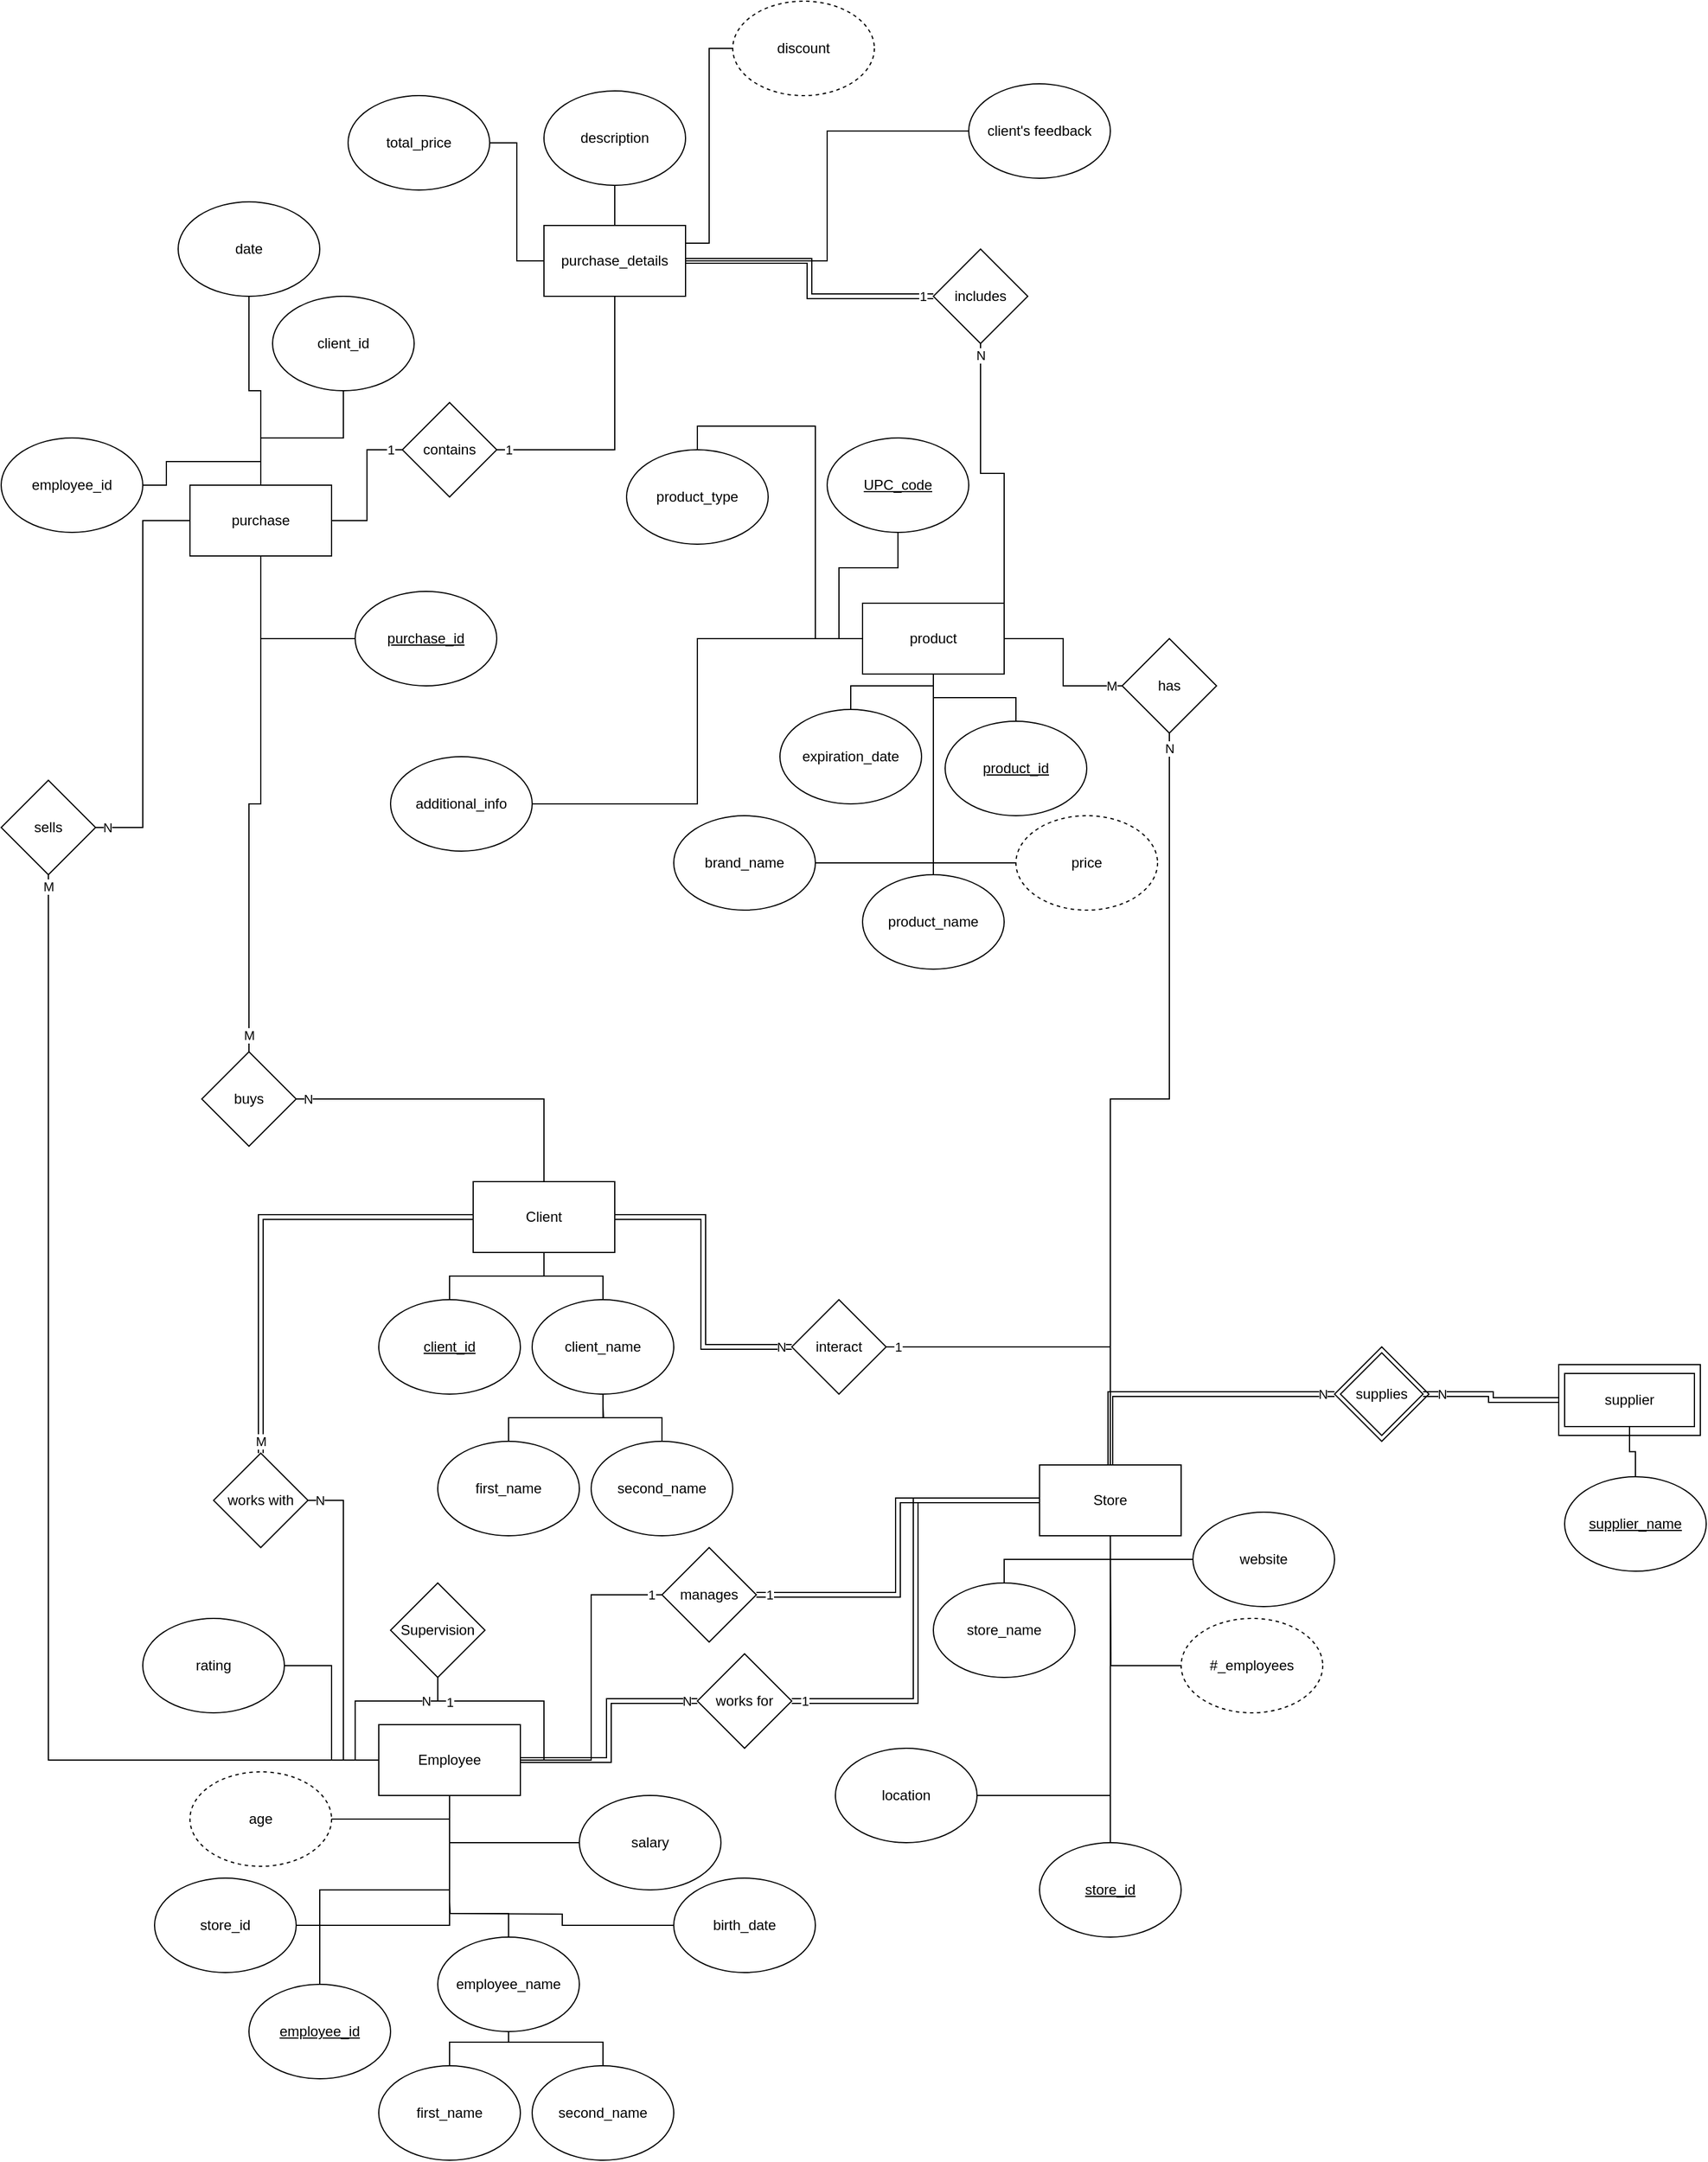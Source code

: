 <mxfile version="15.4.0" type="device"><diagram id="6rhwQPDS2E5STHDNzd_E" name="Страница 1"><mxGraphModel dx="1730" dy="2181" grid="1" gridSize="10" guides="1" tooltips="1" connect="1" arrows="1" fold="1" page="1" pageScale="1" pageWidth="827" pageHeight="1169" math="0" shadow="0"><root><mxCell id="0"/><mxCell id="1" parent="0"/><mxCell id="cGnxD8HpMsktvPtBAqvo-4" style="edgeStyle=orthogonalEdgeStyle;rounded=0;orthogonalLoop=1;jettySize=auto;html=1;entryX=0.5;entryY=0;entryDx=0;entryDy=0;endArrow=none;endFill=0;" edge="1" parent="1" source="cGnxD8HpMsktvPtBAqvo-2" target="cGnxD8HpMsktvPtBAqvo-3"><mxGeometry relative="1" as="geometry"/></mxCell><mxCell id="cGnxD8HpMsktvPtBAqvo-2" value="Client" style="rounded=0;whiteSpace=wrap;html=1;" vertex="1" parent="1"><mxGeometry x="400" y="340" width="120" height="60" as="geometry"/></mxCell><mxCell id="cGnxD8HpMsktvPtBAqvo-3" value="&lt;u&gt;client_id&lt;/u&gt;" style="ellipse;whiteSpace=wrap;html=1;" vertex="1" parent="1"><mxGeometry x="320" y="440" width="120" height="80" as="geometry"/></mxCell><mxCell id="cGnxD8HpMsktvPtBAqvo-6" style="edgeStyle=orthogonalEdgeStyle;rounded=0;orthogonalLoop=1;jettySize=auto;html=1;entryX=0.5;entryY=1;entryDx=0;entryDy=0;endArrow=none;endFill=0;" edge="1" parent="1" source="cGnxD8HpMsktvPtBAqvo-5" target="cGnxD8HpMsktvPtBAqvo-2"><mxGeometry relative="1" as="geometry"/></mxCell><mxCell id="cGnxD8HpMsktvPtBAqvo-9" style="edgeStyle=orthogonalEdgeStyle;rounded=0;orthogonalLoop=1;jettySize=auto;html=1;entryX=0.5;entryY=0;entryDx=0;entryDy=0;endArrow=none;endFill=0;" edge="1" parent="1" source="cGnxD8HpMsktvPtBAqvo-5" target="cGnxD8HpMsktvPtBAqvo-7"><mxGeometry relative="1" as="geometry"/></mxCell><mxCell id="cGnxD8HpMsktvPtBAqvo-5" value="client_name" style="ellipse;whiteSpace=wrap;html=1;" vertex="1" parent="1"><mxGeometry x="450" y="440" width="120" height="80" as="geometry"/></mxCell><mxCell id="cGnxD8HpMsktvPtBAqvo-7" value="first_name" style="ellipse;whiteSpace=wrap;html=1;" vertex="1" parent="1"><mxGeometry x="370" y="560" width="120" height="80" as="geometry"/></mxCell><mxCell id="cGnxD8HpMsktvPtBAqvo-10" style="edgeStyle=orthogonalEdgeStyle;rounded=0;orthogonalLoop=1;jettySize=auto;html=1;endArrow=none;endFill=0;" edge="1" parent="1" source="cGnxD8HpMsktvPtBAqvo-8"><mxGeometry relative="1" as="geometry"><mxPoint x="510" y="530" as="targetPoint"/></mxGeometry></mxCell><mxCell id="cGnxD8HpMsktvPtBAqvo-8" value="second_name" style="ellipse;whiteSpace=wrap;html=1;" vertex="1" parent="1"><mxGeometry x="500" y="560" width="120" height="80" as="geometry"/></mxCell><mxCell id="cGnxD8HpMsktvPtBAqvo-11" value="Store" style="rounded=0;whiteSpace=wrap;html=1;" vertex="1" parent="1"><mxGeometry x="880" y="580" width="120" height="60" as="geometry"/></mxCell><mxCell id="cGnxD8HpMsktvPtBAqvo-13" style="edgeStyle=orthogonalEdgeStyle;rounded=0;orthogonalLoop=1;jettySize=auto;html=1;entryX=0.5;entryY=1;entryDx=0;entryDy=0;endArrow=none;endFill=0;" edge="1" parent="1" source="cGnxD8HpMsktvPtBAqvo-12" target="cGnxD8HpMsktvPtBAqvo-11"><mxGeometry relative="1" as="geometry"/></mxCell><mxCell id="cGnxD8HpMsktvPtBAqvo-12" value="store_name" style="ellipse;whiteSpace=wrap;html=1;" vertex="1" parent="1"><mxGeometry x="790" y="680" width="120" height="80" as="geometry"/></mxCell><mxCell id="cGnxD8HpMsktvPtBAqvo-15" style="edgeStyle=orthogonalEdgeStyle;rounded=0;orthogonalLoop=1;jettySize=auto;html=1;entryX=0.5;entryY=1;entryDx=0;entryDy=0;endArrow=none;endFill=0;" edge="1" parent="1" source="cGnxD8HpMsktvPtBAqvo-14" target="cGnxD8HpMsktvPtBAqvo-11"><mxGeometry relative="1" as="geometry"/></mxCell><mxCell id="cGnxD8HpMsktvPtBAqvo-14" value="&lt;u&gt;store_id&lt;/u&gt;" style="ellipse;whiteSpace=wrap;html=1;" vertex="1" parent="1"><mxGeometry x="880" y="900" width="120" height="80" as="geometry"/></mxCell><mxCell id="cGnxD8HpMsktvPtBAqvo-17" style="edgeStyle=orthogonalEdgeStyle;rounded=0;orthogonalLoop=1;jettySize=auto;html=1;endArrow=none;endFill=0;" edge="1" parent="1" source="cGnxD8HpMsktvPtBAqvo-16"><mxGeometry relative="1" as="geometry"><mxPoint x="940" y="640" as="targetPoint"/></mxGeometry></mxCell><mxCell id="cGnxD8HpMsktvPtBAqvo-16" value="#_employees" style="ellipse;whiteSpace=wrap;html=1;dashed=1;" vertex="1" parent="1"><mxGeometry x="1000" y="710" width="120" height="80" as="geometry"/></mxCell><mxCell id="cGnxD8HpMsktvPtBAqvo-19" style="edgeStyle=orthogonalEdgeStyle;rounded=0;orthogonalLoop=1;jettySize=auto;html=1;endArrow=none;endFill=0;" edge="1" parent="1" source="cGnxD8HpMsktvPtBAqvo-18"><mxGeometry relative="1" as="geometry"><mxPoint x="940" y="660" as="targetPoint"/></mxGeometry></mxCell><mxCell id="cGnxD8HpMsktvPtBAqvo-18" value="website" style="ellipse;whiteSpace=wrap;html=1;" vertex="1" parent="1"><mxGeometry x="1010" y="620" width="120" height="80" as="geometry"/></mxCell><mxCell id="cGnxD8HpMsktvPtBAqvo-47" style="edgeStyle=orthogonalEdgeStyle;rounded=0;orthogonalLoop=1;jettySize=auto;html=1;entryX=0;entryY=0.5;entryDx=0;entryDy=0;endArrow=none;endFill=0;" edge="1" parent="1" source="cGnxD8HpMsktvPtBAqvo-20" target="cGnxD8HpMsktvPtBAqvo-46"><mxGeometry relative="1" as="geometry"/></mxCell><mxCell id="cGnxD8HpMsktvPtBAqvo-49" value="1" style="edgeLabel;html=1;align=center;verticalAlign=middle;resizable=0;points=[];" vertex="1" connectable="0" parent="cGnxD8HpMsktvPtBAqvo-47"><mxGeometry x="0.682" y="-2" relative="1" as="geometry"><mxPoint x="32" y="-2" as="offset"/></mxGeometry></mxCell><mxCell id="cGnxD8HpMsktvPtBAqvo-20" value="Employee" style="rounded=0;whiteSpace=wrap;html=1;" vertex="1" parent="1"><mxGeometry x="320" y="800" width="120" height="60" as="geometry"/></mxCell><mxCell id="cGnxD8HpMsktvPtBAqvo-22" style="edgeStyle=orthogonalEdgeStyle;rounded=0;orthogonalLoop=1;jettySize=auto;html=1;entryX=0.5;entryY=1;entryDx=0;entryDy=0;endArrow=none;endFill=0;" edge="1" parent="1" source="cGnxD8HpMsktvPtBAqvo-21" target="cGnxD8HpMsktvPtBAqvo-20"><mxGeometry relative="1" as="geometry"/></mxCell><mxCell id="cGnxD8HpMsktvPtBAqvo-21" value="&lt;u&gt;employee_id&lt;/u&gt;" style="ellipse;whiteSpace=wrap;html=1;" vertex="1" parent="1"><mxGeometry x="210" y="1020" width="120" height="80" as="geometry"/></mxCell><mxCell id="cGnxD8HpMsktvPtBAqvo-24" style="edgeStyle=orthogonalEdgeStyle;rounded=0;orthogonalLoop=1;jettySize=auto;html=1;endArrow=none;endFill=0;" edge="1" parent="1" source="cGnxD8HpMsktvPtBAqvo-23"><mxGeometry relative="1" as="geometry"><mxPoint x="380" y="950" as="targetPoint"/></mxGeometry></mxCell><mxCell id="cGnxD8HpMsktvPtBAqvo-23" value="employee_name" style="ellipse;whiteSpace=wrap;html=1;" vertex="1" parent="1"><mxGeometry x="370" y="980" width="120" height="80" as="geometry"/></mxCell><mxCell id="cGnxD8HpMsktvPtBAqvo-27" style="edgeStyle=orthogonalEdgeStyle;rounded=0;orthogonalLoop=1;jettySize=auto;html=1;entryX=0.5;entryY=1;entryDx=0;entryDy=0;endArrow=none;endFill=0;" edge="1" parent="1" source="cGnxD8HpMsktvPtBAqvo-25" target="cGnxD8HpMsktvPtBAqvo-23"><mxGeometry relative="1" as="geometry"/></mxCell><mxCell id="cGnxD8HpMsktvPtBAqvo-25" value="first_name" style="ellipse;whiteSpace=wrap;html=1;" vertex="1" parent="1"><mxGeometry x="320" y="1089" width="120" height="80" as="geometry"/></mxCell><mxCell id="cGnxD8HpMsktvPtBAqvo-28" style="edgeStyle=orthogonalEdgeStyle;rounded=0;orthogonalLoop=1;jettySize=auto;html=1;entryX=0.5;entryY=1;entryDx=0;entryDy=0;endArrow=none;endFill=0;" edge="1" parent="1" source="cGnxD8HpMsktvPtBAqvo-26" target="cGnxD8HpMsktvPtBAqvo-23"><mxGeometry relative="1" as="geometry"/></mxCell><mxCell id="cGnxD8HpMsktvPtBAqvo-26" value="second_name" style="ellipse;whiteSpace=wrap;html=1;" vertex="1" parent="1"><mxGeometry x="450" y="1089" width="120" height="80" as="geometry"/></mxCell><mxCell id="cGnxD8HpMsktvPtBAqvo-30" style="edgeStyle=orthogonalEdgeStyle;rounded=0;orthogonalLoop=1;jettySize=auto;html=1;entryX=0.5;entryY=1;entryDx=0;entryDy=0;endArrow=none;endFill=0;" edge="1" parent="1" source="cGnxD8HpMsktvPtBAqvo-29" target="cGnxD8HpMsktvPtBAqvo-20"><mxGeometry relative="1" as="geometry"/></mxCell><mxCell id="cGnxD8HpMsktvPtBAqvo-29" value="store_id" style="ellipse;whiteSpace=wrap;html=1;" vertex="1" parent="1"><mxGeometry x="130" y="930" width="120" height="80" as="geometry"/></mxCell><mxCell id="cGnxD8HpMsktvPtBAqvo-32" style="edgeStyle=orthogonalEdgeStyle;rounded=0;orthogonalLoop=1;jettySize=auto;html=1;entryX=0.5;entryY=1;entryDx=0;entryDy=0;endArrow=none;endFill=0;" edge="1" parent="1" source="cGnxD8HpMsktvPtBAqvo-31" target="cGnxD8HpMsktvPtBAqvo-20"><mxGeometry relative="1" as="geometry"/></mxCell><mxCell id="cGnxD8HpMsktvPtBAqvo-31" value="salary" style="ellipse;whiteSpace=wrap;html=1;" vertex="1" parent="1"><mxGeometry x="490" y="860" width="120" height="80" as="geometry"/></mxCell><mxCell id="cGnxD8HpMsktvPtBAqvo-35" style="edgeStyle=orthogonalEdgeStyle;rounded=0;orthogonalLoop=1;jettySize=auto;html=1;endArrow=none;endFill=0;" edge="1" parent="1" source="cGnxD8HpMsktvPtBAqvo-33"><mxGeometry relative="1" as="geometry"><mxPoint x="380" y="960" as="targetPoint"/></mxGeometry></mxCell><mxCell id="cGnxD8HpMsktvPtBAqvo-33" value="birth_date" style="ellipse;whiteSpace=wrap;html=1;" vertex="1" parent="1"><mxGeometry x="570" y="930" width="120" height="80" as="geometry"/></mxCell><mxCell id="cGnxD8HpMsktvPtBAqvo-40" style="edgeStyle=orthogonalEdgeStyle;rounded=0;orthogonalLoop=1;jettySize=auto;html=1;entryX=0.5;entryY=1;entryDx=0;entryDy=0;endArrow=none;endFill=0;" edge="1" parent="1" source="cGnxD8HpMsktvPtBAqvo-36" target="cGnxD8HpMsktvPtBAqvo-20"><mxGeometry relative="1" as="geometry"/></mxCell><mxCell id="cGnxD8HpMsktvPtBAqvo-36" value="age" style="ellipse;whiteSpace=wrap;html=1;dashed=1;" vertex="1" parent="1"><mxGeometry x="160" y="840" width="120" height="80" as="geometry"/></mxCell><mxCell id="cGnxD8HpMsktvPtBAqvo-42" style="edgeStyle=orthogonalEdgeStyle;rounded=0;orthogonalLoop=1;jettySize=auto;html=1;entryX=1;entryY=0.5;entryDx=0;entryDy=0;endArrow=none;endFill=0;" edge="1" parent="1" source="cGnxD8HpMsktvPtBAqvo-41" target="cGnxD8HpMsktvPtBAqvo-20"><mxGeometry relative="1" as="geometry"/></mxCell><mxCell id="cGnxD8HpMsktvPtBAqvo-44" value="1" style="edgeLabel;html=1;align=center;verticalAlign=middle;resizable=0;points=[];" vertex="1" connectable="0" parent="cGnxD8HpMsktvPtBAqvo-42"><mxGeometry x="-0.433" y="-1" relative="1" as="geometry"><mxPoint x="-21" as="offset"/></mxGeometry></mxCell><mxCell id="cGnxD8HpMsktvPtBAqvo-43" style="edgeStyle=orthogonalEdgeStyle;rounded=0;orthogonalLoop=1;jettySize=auto;html=1;entryX=0;entryY=0.5;entryDx=0;entryDy=0;endArrow=none;endFill=0;" edge="1" parent="1" source="cGnxD8HpMsktvPtBAqvo-41" target="cGnxD8HpMsktvPtBAqvo-20"><mxGeometry relative="1" as="geometry"/></mxCell><mxCell id="cGnxD8HpMsktvPtBAqvo-45" value="N" style="edgeLabel;html=1;align=center;verticalAlign=middle;resizable=0;points=[];" vertex="1" connectable="0" parent="cGnxD8HpMsktvPtBAqvo-43"><mxGeometry x="-0.512" y="-3" relative="1" as="geometry"><mxPoint x="9" y="3" as="offset"/></mxGeometry></mxCell><mxCell id="cGnxD8HpMsktvPtBAqvo-41" value="Supervision" style="rhombus;whiteSpace=wrap;html=1;" vertex="1" parent="1"><mxGeometry x="330" y="680" width="80" height="80" as="geometry"/></mxCell><mxCell id="cGnxD8HpMsktvPtBAqvo-48" style="edgeStyle=orthogonalEdgeStyle;rounded=0;orthogonalLoop=1;jettySize=auto;html=1;entryX=0;entryY=0.5;entryDx=0;entryDy=0;endArrow=none;endFill=0;shape=link;" edge="1" parent="1" source="cGnxD8HpMsktvPtBAqvo-46" target="cGnxD8HpMsktvPtBAqvo-11"><mxGeometry relative="1" as="geometry"/></mxCell><mxCell id="cGnxD8HpMsktvPtBAqvo-50" value="1" style="edgeLabel;html=1;align=center;verticalAlign=middle;resizable=0;points=[];" vertex="1" connectable="0" parent="cGnxD8HpMsktvPtBAqvo-48"><mxGeometry x="-0.915" relative="1" as="geometry"><mxPoint x="-3" as="offset"/></mxGeometry></mxCell><mxCell id="cGnxD8HpMsktvPtBAqvo-46" value="manages" style="rhombus;whiteSpace=wrap;html=1;" vertex="1" parent="1"><mxGeometry x="560" y="650" width="80" height="80" as="geometry"/></mxCell><mxCell id="cGnxD8HpMsktvPtBAqvo-52" style="edgeStyle=orthogonalEdgeStyle;shape=link;rounded=0;orthogonalLoop=1;jettySize=auto;html=1;entryX=1;entryY=0.5;entryDx=0;entryDy=0;endArrow=none;endFill=0;" edge="1" parent="1" source="cGnxD8HpMsktvPtBAqvo-51" target="cGnxD8HpMsktvPtBAqvo-20"><mxGeometry relative="1" as="geometry"/></mxCell><mxCell id="cGnxD8HpMsktvPtBAqvo-54" value="N" style="edgeLabel;html=1;align=center;verticalAlign=middle;resizable=0;points=[];" vertex="1" connectable="0" parent="cGnxD8HpMsktvPtBAqvo-52"><mxGeometry x="-0.428" relative="1" as="geometry"><mxPoint x="48" as="offset"/></mxGeometry></mxCell><mxCell id="cGnxD8HpMsktvPtBAqvo-53" style="edgeStyle=orthogonalEdgeStyle;shape=link;rounded=0;orthogonalLoop=1;jettySize=auto;html=1;entryX=0;entryY=0.5;entryDx=0;entryDy=0;endArrow=none;endFill=0;" edge="1" parent="1" source="cGnxD8HpMsktvPtBAqvo-51" target="cGnxD8HpMsktvPtBAqvo-11"><mxGeometry relative="1" as="geometry"/></mxCell><mxCell id="cGnxD8HpMsktvPtBAqvo-55" value="1" style="edgeLabel;html=1;align=center;verticalAlign=middle;resizable=0;points=[];" vertex="1" connectable="0" parent="cGnxD8HpMsktvPtBAqvo-53"><mxGeometry x="-0.928" relative="1" as="geometry"><mxPoint x="-3" as="offset"/></mxGeometry></mxCell><mxCell id="cGnxD8HpMsktvPtBAqvo-51" value="works for" style="rhombus;whiteSpace=wrap;html=1;" vertex="1" parent="1"><mxGeometry x="590" y="740" width="80" height="80" as="geometry"/></mxCell><mxCell id="cGnxD8HpMsktvPtBAqvo-57" style="edgeStyle=orthogonalEdgeStyle;rounded=0;orthogonalLoop=1;jettySize=auto;html=1;entryX=0;entryY=0.5;entryDx=0;entryDy=0;endArrow=none;endFill=0;" edge="1" parent="1" source="cGnxD8HpMsktvPtBAqvo-56" target="cGnxD8HpMsktvPtBAqvo-20"><mxGeometry relative="1" as="geometry"/></mxCell><mxCell id="cGnxD8HpMsktvPtBAqvo-59" value="N" style="edgeLabel;html=1;align=center;verticalAlign=middle;resizable=0;points=[];" vertex="1" connectable="0" parent="cGnxD8HpMsktvPtBAqvo-57"><mxGeometry x="-0.775" relative="1" as="geometry"><mxPoint x="-20" y="-2" as="offset"/></mxGeometry></mxCell><mxCell id="cGnxD8HpMsktvPtBAqvo-58" style="edgeStyle=orthogonalEdgeStyle;rounded=0;orthogonalLoop=1;jettySize=auto;html=1;exitX=0.5;exitY=0;exitDx=0;exitDy=0;entryX=0;entryY=0.5;entryDx=0;entryDy=0;endArrow=none;endFill=0;shape=link;" edge="1" parent="1" source="cGnxD8HpMsktvPtBAqvo-56" target="cGnxD8HpMsktvPtBAqvo-2"><mxGeometry relative="1" as="geometry"/></mxCell><mxCell id="cGnxD8HpMsktvPtBAqvo-60" value="M" style="edgeLabel;html=1;align=center;verticalAlign=middle;resizable=0;points=[];" vertex="1" connectable="0" parent="cGnxD8HpMsktvPtBAqvo-58"><mxGeometry x="-0.929" y="2" relative="1" as="geometry"><mxPoint x="2" y="3" as="offset"/></mxGeometry></mxCell><mxCell id="cGnxD8HpMsktvPtBAqvo-56" value="works with" style="rhombus;whiteSpace=wrap;html=1;" vertex="1" parent="1"><mxGeometry x="180" y="570" width="80" height="80" as="geometry"/></mxCell><mxCell id="cGnxD8HpMsktvPtBAqvo-62" style="edgeStyle=orthogonalEdgeStyle;rounded=0;orthogonalLoop=1;jettySize=auto;html=1;entryX=0.5;entryY=0;entryDx=0;entryDy=0;endArrow=none;endFill=0;" edge="1" parent="1" source="cGnxD8HpMsktvPtBAqvo-61" target="cGnxD8HpMsktvPtBAqvo-11"><mxGeometry relative="1" as="geometry"/></mxCell><mxCell id="cGnxD8HpMsktvPtBAqvo-65" value="1" style="edgeLabel;html=1;align=center;verticalAlign=middle;resizable=0;points=[];" vertex="1" connectable="0" parent="cGnxD8HpMsktvPtBAqvo-62"><mxGeometry x="-0.936" y="3" relative="1" as="geometry"><mxPoint y="3" as="offset"/></mxGeometry></mxCell><mxCell id="cGnxD8HpMsktvPtBAqvo-63" style="edgeStyle=orthogonalEdgeStyle;shape=link;rounded=0;orthogonalLoop=1;jettySize=auto;html=1;entryX=1;entryY=0.5;entryDx=0;entryDy=0;endArrow=none;endFill=0;" edge="1" parent="1" source="cGnxD8HpMsktvPtBAqvo-61" target="cGnxD8HpMsktvPtBAqvo-2"><mxGeometry relative="1" as="geometry"/></mxCell><mxCell id="cGnxD8HpMsktvPtBAqvo-64" value="N" style="edgeLabel;html=1;align=center;verticalAlign=middle;resizable=0;points=[];" vertex="1" connectable="0" parent="cGnxD8HpMsktvPtBAqvo-63"><mxGeometry x="-0.879" y="-3" relative="1" as="geometry"><mxPoint x="6" y="3" as="offset"/></mxGeometry></mxCell><mxCell id="cGnxD8HpMsktvPtBAqvo-61" value="interact" style="rhombus;whiteSpace=wrap;html=1;" vertex="1" parent="1"><mxGeometry x="670" y="440" width="80" height="80" as="geometry"/></mxCell><mxCell id="cGnxD8HpMsktvPtBAqvo-70" style="edgeStyle=orthogonalEdgeStyle;rounded=0;orthogonalLoop=1;jettySize=auto;html=1;entryX=0.5;entryY=0;entryDx=0;entryDy=0;endArrow=none;endFill=0;shape=link;" edge="1" parent="1" source="cGnxD8HpMsktvPtBAqvo-66" target="cGnxD8HpMsktvPtBAqvo-11"><mxGeometry relative="1" as="geometry"/></mxCell><mxCell id="cGnxD8HpMsktvPtBAqvo-71" value="N" style="edgeLabel;html=1;align=center;verticalAlign=middle;resizable=0;points=[];" vertex="1" connectable="0" parent="cGnxD8HpMsktvPtBAqvo-70"><mxGeometry x="-0.809" relative="1" as="geometry"><mxPoint x="14" as="offset"/></mxGeometry></mxCell><mxCell id="cGnxD8HpMsktvPtBAqvo-66" value="" style="rhombus;whiteSpace=wrap;html=1;" vertex="1" parent="1"><mxGeometry x="1130" y="480" width="80" height="80" as="geometry"/></mxCell><mxCell id="cGnxD8HpMsktvPtBAqvo-72" style="edgeStyle=orthogonalEdgeStyle;shape=link;rounded=0;orthogonalLoop=1;jettySize=auto;html=1;entryX=0;entryY=0.5;entryDx=0;entryDy=0;endArrow=none;endFill=0;" edge="1" parent="1" source="cGnxD8HpMsktvPtBAqvo-67" target="cGnxD8HpMsktvPtBAqvo-68"><mxGeometry relative="1" as="geometry"/></mxCell><mxCell id="cGnxD8HpMsktvPtBAqvo-73" value="N" style="edgeLabel;html=1;align=center;verticalAlign=middle;resizable=0;points=[];" vertex="1" connectable="0" parent="cGnxD8HpMsktvPtBAqvo-72"><mxGeometry x="-0.342" relative="1" as="geometry"><mxPoint x="-24" as="offset"/></mxGeometry></mxCell><mxCell id="cGnxD8HpMsktvPtBAqvo-67" value="supplies" style="rhombus;whiteSpace=wrap;html=1;" vertex="1" parent="1"><mxGeometry x="1135" y="485" width="70" height="70" as="geometry"/></mxCell><mxCell id="cGnxD8HpMsktvPtBAqvo-68" value="" style="rounded=0;whiteSpace=wrap;html=1;" vertex="1" parent="1"><mxGeometry x="1320" y="495" width="120" height="60" as="geometry"/></mxCell><mxCell id="cGnxD8HpMsktvPtBAqvo-69" value="supplier" style="rounded=0;whiteSpace=wrap;html=1;" vertex="1" parent="1"><mxGeometry x="1325" y="502.5" width="110" height="45" as="geometry"/></mxCell><mxCell id="cGnxD8HpMsktvPtBAqvo-75" style="edgeStyle=orthogonalEdgeStyle;rounded=0;orthogonalLoop=1;jettySize=auto;html=1;exitX=0.5;exitY=0;exitDx=0;exitDy=0;entryX=0.5;entryY=1;entryDx=0;entryDy=0;endArrow=none;endFill=0;" edge="1" parent="1" source="cGnxD8HpMsktvPtBAqvo-74" target="cGnxD8HpMsktvPtBAqvo-69"><mxGeometry relative="1" as="geometry"/></mxCell><mxCell id="cGnxD8HpMsktvPtBAqvo-74" value="&lt;u&gt;supplier_name&lt;/u&gt;" style="ellipse;whiteSpace=wrap;html=1;" vertex="1" parent="1"><mxGeometry x="1325" y="590" width="120" height="80" as="geometry"/></mxCell><mxCell id="cGnxD8HpMsktvPtBAqvo-78" style="edgeStyle=orthogonalEdgeStyle;rounded=0;orthogonalLoop=1;jettySize=auto;html=1;entryX=0.5;entryY=0;entryDx=0;entryDy=0;endArrow=none;endFill=0;" edge="1" parent="1" source="cGnxD8HpMsktvPtBAqvo-76" target="cGnxD8HpMsktvPtBAqvo-77"><mxGeometry relative="1" as="geometry"/></mxCell><mxCell id="cGnxD8HpMsktvPtBAqvo-76" value="product" style="rounded=0;whiteSpace=wrap;html=1;" vertex="1" parent="1"><mxGeometry x="730" y="-150" width="120" height="60" as="geometry"/></mxCell><mxCell id="cGnxD8HpMsktvPtBAqvo-77" value="product_type" style="ellipse;whiteSpace=wrap;html=1;" vertex="1" parent="1"><mxGeometry x="530" y="-280" width="120" height="80" as="geometry"/></mxCell><mxCell id="cGnxD8HpMsktvPtBAqvo-80" style="edgeStyle=orthogonalEdgeStyle;rounded=0;orthogonalLoop=1;jettySize=auto;html=1;entryX=0.5;entryY=1;entryDx=0;entryDy=0;endArrow=none;endFill=0;" edge="1" parent="1" source="cGnxD8HpMsktvPtBAqvo-79" target="cGnxD8HpMsktvPtBAqvo-76"><mxGeometry relative="1" as="geometry"/></mxCell><mxCell id="cGnxD8HpMsktvPtBAqvo-79" value="expiration_date" style="ellipse;whiteSpace=wrap;html=1;" vertex="1" parent="1"><mxGeometry x="660" y="-60" width="120" height="80" as="geometry"/></mxCell><mxCell id="cGnxD8HpMsktvPtBAqvo-82" style="edgeStyle=orthogonalEdgeStyle;rounded=0;orthogonalLoop=1;jettySize=auto;html=1;entryX=0.5;entryY=1;entryDx=0;entryDy=0;endArrow=none;endFill=0;" edge="1" parent="1" source="cGnxD8HpMsktvPtBAqvo-81" target="cGnxD8HpMsktvPtBAqvo-76"><mxGeometry relative="1" as="geometry"/></mxCell><mxCell id="cGnxD8HpMsktvPtBAqvo-81" value="&lt;u&gt;product_id&lt;/u&gt;" style="ellipse;whiteSpace=wrap;html=1;" vertex="1" parent="1"><mxGeometry x="800" y="-50" width="120" height="80" as="geometry"/></mxCell><mxCell id="cGnxD8HpMsktvPtBAqvo-84" style="edgeStyle=orthogonalEdgeStyle;rounded=0;orthogonalLoop=1;jettySize=auto;html=1;entryX=0.5;entryY=1;entryDx=0;entryDy=0;endArrow=none;endFill=0;" edge="1" parent="1" source="cGnxD8HpMsktvPtBAqvo-83" target="cGnxD8HpMsktvPtBAqvo-76"><mxGeometry relative="1" as="geometry"/></mxCell><mxCell id="cGnxD8HpMsktvPtBAqvo-83" value="product_name" style="ellipse;whiteSpace=wrap;html=1;" vertex="1" parent="1"><mxGeometry x="730" y="80" width="120" height="80" as="geometry"/></mxCell><mxCell id="cGnxD8HpMsktvPtBAqvo-86" style="edgeStyle=orthogonalEdgeStyle;rounded=0;orthogonalLoop=1;jettySize=auto;html=1;entryX=0.5;entryY=1;entryDx=0;entryDy=0;endArrow=none;endFill=0;" edge="1" parent="1" source="cGnxD8HpMsktvPtBAqvo-85" target="cGnxD8HpMsktvPtBAqvo-76"><mxGeometry relative="1" as="geometry"/></mxCell><mxCell id="cGnxD8HpMsktvPtBAqvo-85" value="brand_name" style="ellipse;whiteSpace=wrap;html=1;" vertex="1" parent="1"><mxGeometry x="570" y="30" width="120" height="80" as="geometry"/></mxCell><mxCell id="cGnxD8HpMsktvPtBAqvo-88" style="edgeStyle=orthogonalEdgeStyle;rounded=0;orthogonalLoop=1;jettySize=auto;html=1;entryX=0.5;entryY=1;entryDx=0;entryDy=0;endArrow=none;endFill=0;" edge="1" parent="1" source="cGnxD8HpMsktvPtBAqvo-87" target="cGnxD8HpMsktvPtBAqvo-76"><mxGeometry relative="1" as="geometry"/></mxCell><mxCell id="cGnxD8HpMsktvPtBAqvo-87" value="price" style="ellipse;whiteSpace=wrap;html=1;dashed=1;" vertex="1" parent="1"><mxGeometry x="860" y="30" width="120" height="80" as="geometry"/></mxCell><mxCell id="cGnxD8HpMsktvPtBAqvo-90" style="edgeStyle=orthogonalEdgeStyle;rounded=0;orthogonalLoop=1;jettySize=auto;html=1;entryX=0;entryY=0.5;entryDx=0;entryDy=0;endArrow=none;endFill=0;" edge="1" parent="1" source="cGnxD8HpMsktvPtBAqvo-89" target="cGnxD8HpMsktvPtBAqvo-76"><mxGeometry relative="1" as="geometry"/></mxCell><mxCell id="cGnxD8HpMsktvPtBAqvo-89" value="&lt;u&gt;UPC_code&lt;/u&gt;" style="ellipse;whiteSpace=wrap;html=1;" vertex="1" parent="1"><mxGeometry x="700" y="-290" width="120" height="80" as="geometry"/></mxCell><mxCell id="cGnxD8HpMsktvPtBAqvo-92" style="edgeStyle=orthogonalEdgeStyle;rounded=0;orthogonalLoop=1;jettySize=auto;html=1;entryX=1;entryY=0.5;entryDx=0;entryDy=0;endArrow=none;endFill=0;" edge="1" parent="1" source="cGnxD8HpMsktvPtBAqvo-91" target="cGnxD8HpMsktvPtBAqvo-76"><mxGeometry relative="1" as="geometry"/></mxCell><mxCell id="cGnxD8HpMsktvPtBAqvo-93" value="M" style="edgeLabel;html=1;align=center;verticalAlign=middle;resizable=0;points=[];" vertex="1" connectable="0" parent="cGnxD8HpMsktvPtBAqvo-92"><mxGeometry x="-0.878" y="1" relative="1" as="geometry"><mxPoint x="-1" y="-1" as="offset"/></mxGeometry></mxCell><mxCell id="cGnxD8HpMsktvPtBAqvo-95" style="edgeStyle=orthogonalEdgeStyle;rounded=0;orthogonalLoop=1;jettySize=auto;html=1;endArrow=none;endFill=0;entryX=0.5;entryY=0;entryDx=0;entryDy=0;" edge="1" parent="1" source="cGnxD8HpMsktvPtBAqvo-91" target="cGnxD8HpMsktvPtBAqvo-11"><mxGeometry relative="1" as="geometry"><mxPoint x="1070" y="280.8" as="targetPoint"/></mxGeometry></mxCell><mxCell id="cGnxD8HpMsktvPtBAqvo-96" value="N" style="edgeLabel;html=1;align=center;verticalAlign=middle;resizable=0;points=[];" vertex="1" connectable="0" parent="cGnxD8HpMsktvPtBAqvo-95"><mxGeometry x="-0.963" relative="1" as="geometry"><mxPoint as="offset"/></mxGeometry></mxCell><mxCell id="cGnxD8HpMsktvPtBAqvo-91" value="has" style="rhombus;whiteSpace=wrap;html=1;" vertex="1" parent="1"><mxGeometry x="950" y="-120" width="80" height="80" as="geometry"/></mxCell><mxCell id="cGnxD8HpMsktvPtBAqvo-97" value="purchase" style="rounded=0;whiteSpace=wrap;html=1;" vertex="1" parent="1"><mxGeometry x="160" y="-250" width="120" height="60" as="geometry"/></mxCell><mxCell id="cGnxD8HpMsktvPtBAqvo-99" style="edgeStyle=orthogonalEdgeStyle;rounded=0;orthogonalLoop=1;jettySize=auto;html=1;entryX=0.5;entryY=0;entryDx=0;entryDy=0;endArrow=none;endFill=0;" edge="1" parent="1" source="cGnxD8HpMsktvPtBAqvo-98" target="cGnxD8HpMsktvPtBAqvo-97"><mxGeometry relative="1" as="geometry"/></mxCell><mxCell id="cGnxD8HpMsktvPtBAqvo-98" value="client_id" style="ellipse;whiteSpace=wrap;html=1;" vertex="1" parent="1"><mxGeometry x="230" y="-410" width="120" height="80" as="geometry"/></mxCell><mxCell id="cGnxD8HpMsktvPtBAqvo-101" style="edgeStyle=orthogonalEdgeStyle;rounded=0;orthogonalLoop=1;jettySize=auto;html=1;entryX=0.5;entryY=0;entryDx=0;entryDy=0;endArrow=none;endFill=0;" edge="1" parent="1" source="cGnxD8HpMsktvPtBAqvo-100" target="cGnxD8HpMsktvPtBAqvo-97"><mxGeometry relative="1" as="geometry"/></mxCell><mxCell id="cGnxD8HpMsktvPtBAqvo-100" value="employee_id" style="ellipse;whiteSpace=wrap;html=1;" vertex="1" parent="1"><mxGeometry y="-290" width="120" height="80" as="geometry"/></mxCell><mxCell id="cGnxD8HpMsktvPtBAqvo-103" style="edgeStyle=orthogonalEdgeStyle;rounded=0;orthogonalLoop=1;jettySize=auto;html=1;entryX=0.5;entryY=0;entryDx=0;entryDy=0;endArrow=none;endFill=0;" edge="1" parent="1" source="cGnxD8HpMsktvPtBAqvo-102" target="cGnxD8HpMsktvPtBAqvo-97"><mxGeometry relative="1" as="geometry"/></mxCell><mxCell id="cGnxD8HpMsktvPtBAqvo-102" value="date" style="ellipse;whiteSpace=wrap;html=1;" vertex="1" parent="1"><mxGeometry x="150" y="-490" width="120" height="80" as="geometry"/></mxCell><mxCell id="cGnxD8HpMsktvPtBAqvo-105" style="edgeStyle=orthogonalEdgeStyle;rounded=0;orthogonalLoop=1;jettySize=auto;html=1;entryX=0;entryY=0.5;entryDx=0;entryDy=0;endArrow=none;endFill=0;" edge="1" parent="1" source="cGnxD8HpMsktvPtBAqvo-104" target="cGnxD8HpMsktvPtBAqvo-97"><mxGeometry relative="1" as="geometry"/></mxCell><mxCell id="cGnxD8HpMsktvPtBAqvo-107" value="N" style="edgeLabel;html=1;align=center;verticalAlign=middle;resizable=0;points=[];" vertex="1" connectable="0" parent="cGnxD8HpMsktvPtBAqvo-105"><mxGeometry x="-0.801" y="3" relative="1" as="geometry"><mxPoint x="-24" y="3" as="offset"/></mxGeometry></mxCell><mxCell id="cGnxD8HpMsktvPtBAqvo-106" style="edgeStyle=orthogonalEdgeStyle;rounded=0;orthogonalLoop=1;jettySize=auto;html=1;exitX=0.5;exitY=1;exitDx=0;exitDy=0;entryX=0;entryY=0.5;entryDx=0;entryDy=0;endArrow=none;endFill=0;" edge="1" parent="1" source="cGnxD8HpMsktvPtBAqvo-104" target="cGnxD8HpMsktvPtBAqvo-20"><mxGeometry relative="1" as="geometry"/></mxCell><mxCell id="cGnxD8HpMsktvPtBAqvo-108" value="M" style="edgeLabel;html=1;align=center;verticalAlign=middle;resizable=0;points=[];" vertex="1" connectable="0" parent="cGnxD8HpMsktvPtBAqvo-106"><mxGeometry x="-0.973" y="-2" relative="1" as="geometry"><mxPoint x="2" y="-4" as="offset"/></mxGeometry></mxCell><mxCell id="cGnxD8HpMsktvPtBAqvo-104" value="sells" style="rhombus;whiteSpace=wrap;html=1;" vertex="1" parent="1"><mxGeometry width="80" height="80" as="geometry"/></mxCell><mxCell id="cGnxD8HpMsktvPtBAqvo-110" style="edgeStyle=orthogonalEdgeStyle;rounded=0;orthogonalLoop=1;jettySize=auto;html=1;entryX=0.5;entryY=0;entryDx=0;entryDy=0;endArrow=none;endFill=0;" edge="1" parent="1" source="cGnxD8HpMsktvPtBAqvo-109" target="cGnxD8HpMsktvPtBAqvo-2"><mxGeometry relative="1" as="geometry"/></mxCell><mxCell id="cGnxD8HpMsktvPtBAqvo-112" value="N" style="edgeLabel;html=1;align=center;verticalAlign=middle;resizable=0;points=[];" vertex="1" connectable="0" parent="cGnxD8HpMsktvPtBAqvo-110"><mxGeometry x="-0.899" y="-1" relative="1" as="geometry"><mxPoint x="-4" y="-1" as="offset"/></mxGeometry></mxCell><mxCell id="cGnxD8HpMsktvPtBAqvo-111" style="edgeStyle=orthogonalEdgeStyle;rounded=0;orthogonalLoop=1;jettySize=auto;html=1;entryX=0.5;entryY=1;entryDx=0;entryDy=0;endArrow=none;endFill=0;" edge="1" parent="1" source="cGnxD8HpMsktvPtBAqvo-109" target="cGnxD8HpMsktvPtBAqvo-97"><mxGeometry relative="1" as="geometry"/></mxCell><mxCell id="cGnxD8HpMsktvPtBAqvo-113" value="M" style="edgeLabel;html=1;align=center;verticalAlign=middle;resizable=0;points=[];" vertex="1" connectable="0" parent="cGnxD8HpMsktvPtBAqvo-111"><mxGeometry x="-0.933" relative="1" as="geometry"><mxPoint as="offset"/></mxGeometry></mxCell><mxCell id="cGnxD8HpMsktvPtBAqvo-109" value="buys" style="rhombus;whiteSpace=wrap;html=1;" vertex="1" parent="1"><mxGeometry x="170" y="230" width="80" height="80" as="geometry"/></mxCell><mxCell id="cGnxD8HpMsktvPtBAqvo-114" value="purchase_details" style="rounded=0;whiteSpace=wrap;html=1;" vertex="1" parent="1"><mxGeometry x="460" y="-470" width="120" height="60" as="geometry"/></mxCell><mxCell id="cGnxD8HpMsktvPtBAqvo-116" style="edgeStyle=orthogonalEdgeStyle;rounded=0;orthogonalLoop=1;jettySize=auto;html=1;entryX=0.5;entryY=1;entryDx=0;entryDy=0;endArrow=none;endFill=0;" edge="1" parent="1" source="cGnxD8HpMsktvPtBAqvo-115" target="cGnxD8HpMsktvPtBAqvo-114"><mxGeometry relative="1" as="geometry"/></mxCell><mxCell id="cGnxD8HpMsktvPtBAqvo-118" value="1" style="edgeLabel;html=1;align=center;verticalAlign=middle;resizable=0;points=[];" vertex="1" connectable="0" parent="cGnxD8HpMsktvPtBAqvo-116"><mxGeometry x="-0.791" y="1" relative="1" as="geometry"><mxPoint x="-14" y="1" as="offset"/></mxGeometry></mxCell><mxCell id="cGnxD8HpMsktvPtBAqvo-117" style="edgeStyle=orthogonalEdgeStyle;rounded=0;orthogonalLoop=1;jettySize=auto;html=1;entryX=1;entryY=0.5;entryDx=0;entryDy=0;endArrow=none;endFill=0;" edge="1" parent="1" source="cGnxD8HpMsktvPtBAqvo-115" target="cGnxD8HpMsktvPtBAqvo-97"><mxGeometry relative="1" as="geometry"/></mxCell><mxCell id="cGnxD8HpMsktvPtBAqvo-119" value="1" style="edgeLabel;html=1;align=center;verticalAlign=middle;resizable=0;points=[];" vertex="1" connectable="0" parent="cGnxD8HpMsktvPtBAqvo-117"><mxGeometry x="-0.553" y="-1" relative="1" as="geometry"><mxPoint x="17" y="1" as="offset"/></mxGeometry></mxCell><mxCell id="cGnxD8HpMsktvPtBAqvo-115" value="contains" style="rhombus;whiteSpace=wrap;html=1;" vertex="1" parent="1"><mxGeometry x="340" y="-320" width="80" height="80" as="geometry"/></mxCell><mxCell id="cGnxD8HpMsktvPtBAqvo-121" style="edgeStyle=orthogonalEdgeStyle;rounded=0;orthogonalLoop=1;jettySize=auto;html=1;entryX=0.5;entryY=0;entryDx=0;entryDy=0;endArrow=none;endFill=0;" edge="1" parent="1" source="cGnxD8HpMsktvPtBAqvo-120" target="cGnxD8HpMsktvPtBAqvo-114"><mxGeometry relative="1" as="geometry"/></mxCell><mxCell id="cGnxD8HpMsktvPtBAqvo-120" value="description" style="ellipse;whiteSpace=wrap;html=1;" vertex="1" parent="1"><mxGeometry x="460" y="-584" width="120" height="80" as="geometry"/></mxCell><mxCell id="cGnxD8HpMsktvPtBAqvo-123" style="edgeStyle=orthogonalEdgeStyle;rounded=0;orthogonalLoop=1;jettySize=auto;html=1;entryX=0;entryY=0.5;entryDx=0;entryDy=0;endArrow=none;endFill=0;" edge="1" parent="1" source="cGnxD8HpMsktvPtBAqvo-122" target="cGnxD8HpMsktvPtBAqvo-114"><mxGeometry relative="1" as="geometry"/></mxCell><mxCell id="cGnxD8HpMsktvPtBAqvo-122" value="total_price" style="ellipse;whiteSpace=wrap;html=1;" vertex="1" parent="1"><mxGeometry x="294" y="-580" width="120" height="80" as="geometry"/></mxCell><mxCell id="cGnxD8HpMsktvPtBAqvo-125" style="edgeStyle=orthogonalEdgeStyle;rounded=0;orthogonalLoop=1;jettySize=auto;html=1;entryX=1;entryY=0.5;entryDx=0;entryDy=0;endArrow=none;endFill=0;shape=link;" edge="1" parent="1" source="cGnxD8HpMsktvPtBAqvo-124" target="cGnxD8HpMsktvPtBAqvo-114"><mxGeometry relative="1" as="geometry"/></mxCell><mxCell id="cGnxD8HpMsktvPtBAqvo-127" value="1" style="edgeLabel;html=1;align=center;verticalAlign=middle;resizable=0;points=[];" vertex="1" connectable="0" parent="cGnxD8HpMsktvPtBAqvo-125"><mxGeometry x="-0.863" y="-3" relative="1" as="geometry"><mxPoint x="7" y="3" as="offset"/></mxGeometry></mxCell><mxCell id="cGnxD8HpMsktvPtBAqvo-126" style="edgeStyle=orthogonalEdgeStyle;rounded=0;orthogonalLoop=1;jettySize=auto;html=1;entryX=1;entryY=0;entryDx=0;entryDy=0;endArrow=none;endFill=0;" edge="1" parent="1" source="cGnxD8HpMsktvPtBAqvo-124" target="cGnxD8HpMsktvPtBAqvo-76"><mxGeometry relative="1" as="geometry"/></mxCell><mxCell id="cGnxD8HpMsktvPtBAqvo-128" value="N" style="edgeLabel;html=1;align=center;verticalAlign=middle;resizable=0;points=[];" vertex="1" connectable="0" parent="cGnxD8HpMsktvPtBAqvo-126"><mxGeometry x="-0.885" y="-1" relative="1" as="geometry"><mxPoint x="1" y="-4" as="offset"/></mxGeometry></mxCell><mxCell id="cGnxD8HpMsktvPtBAqvo-124" value="includes" style="rhombus;whiteSpace=wrap;html=1;" vertex="1" parent="1"><mxGeometry x="790" y="-450" width="80" height="80" as="geometry"/></mxCell><mxCell id="cGnxD8HpMsktvPtBAqvo-130" style="edgeStyle=orthogonalEdgeStyle;rounded=0;orthogonalLoop=1;jettySize=auto;html=1;entryX=0.5;entryY=1;entryDx=0;entryDy=0;endArrow=none;endFill=0;" edge="1" parent="1" source="cGnxD8HpMsktvPtBAqvo-129" target="cGnxD8HpMsktvPtBAqvo-97"><mxGeometry relative="1" as="geometry"/></mxCell><mxCell id="cGnxD8HpMsktvPtBAqvo-129" value="&lt;u&gt;purchase_id&lt;/u&gt;" style="ellipse;whiteSpace=wrap;html=1;" vertex="1" parent="1"><mxGeometry x="300" y="-160" width="120" height="80" as="geometry"/></mxCell><mxCell id="cGnxD8HpMsktvPtBAqvo-132" style="edgeStyle=orthogonalEdgeStyle;rounded=0;orthogonalLoop=1;jettySize=auto;html=1;entryX=1;entryY=0.25;entryDx=0;entryDy=0;endArrow=none;endFill=0;" edge="1" parent="1" source="cGnxD8HpMsktvPtBAqvo-131" target="cGnxD8HpMsktvPtBAqvo-114"><mxGeometry relative="1" as="geometry"/></mxCell><mxCell id="cGnxD8HpMsktvPtBAqvo-131" value="discount" style="ellipse;whiteSpace=wrap;html=1;dashed=1;" vertex="1" parent="1"><mxGeometry x="620" y="-660" width="120" height="80" as="geometry"/></mxCell><mxCell id="cGnxD8HpMsktvPtBAqvo-134" style="edgeStyle=orthogonalEdgeStyle;rounded=0;orthogonalLoop=1;jettySize=auto;html=1;entryX=0.5;entryY=1;entryDx=0;entryDy=0;endArrow=none;endFill=0;" edge="1" parent="1" source="cGnxD8HpMsktvPtBAqvo-133" target="cGnxD8HpMsktvPtBAqvo-11"><mxGeometry relative="1" as="geometry"/></mxCell><mxCell id="cGnxD8HpMsktvPtBAqvo-133" value="location" style="ellipse;whiteSpace=wrap;html=1;" vertex="1" parent="1"><mxGeometry x="707" y="820" width="120" height="80" as="geometry"/></mxCell><mxCell id="cGnxD8HpMsktvPtBAqvo-136" style="edgeStyle=orthogonalEdgeStyle;rounded=0;orthogonalLoop=1;jettySize=auto;html=1;entryX=0;entryY=0.5;entryDx=0;entryDy=0;endArrow=none;endFill=0;" edge="1" parent="1" source="cGnxD8HpMsktvPtBAqvo-135" target="cGnxD8HpMsktvPtBAqvo-76"><mxGeometry relative="1" as="geometry"/></mxCell><mxCell id="cGnxD8HpMsktvPtBAqvo-135" value="additional_info" style="ellipse;whiteSpace=wrap;html=1;" vertex="1" parent="1"><mxGeometry x="330" y="-20" width="120" height="80" as="geometry"/></mxCell><mxCell id="cGnxD8HpMsktvPtBAqvo-138" style="edgeStyle=orthogonalEdgeStyle;rounded=0;orthogonalLoop=1;jettySize=auto;html=1;entryX=1;entryY=0.5;entryDx=0;entryDy=0;endArrow=none;endFill=0;" edge="1" parent="1" source="cGnxD8HpMsktvPtBAqvo-137" target="cGnxD8HpMsktvPtBAqvo-114"><mxGeometry relative="1" as="geometry"/></mxCell><mxCell id="cGnxD8HpMsktvPtBAqvo-137" value="client's feedback" style="ellipse;whiteSpace=wrap;html=1;" vertex="1" parent="1"><mxGeometry x="820" y="-590" width="120" height="80" as="geometry"/></mxCell><mxCell id="cGnxD8HpMsktvPtBAqvo-140" style="edgeStyle=orthogonalEdgeStyle;rounded=0;orthogonalLoop=1;jettySize=auto;html=1;entryX=0;entryY=0.5;entryDx=0;entryDy=0;endArrow=none;endFill=0;" edge="1" parent="1" source="cGnxD8HpMsktvPtBAqvo-139" target="cGnxD8HpMsktvPtBAqvo-20"><mxGeometry relative="1" as="geometry"/></mxCell><mxCell id="cGnxD8HpMsktvPtBAqvo-139" value="rating" style="ellipse;whiteSpace=wrap;html=1;" vertex="1" parent="1"><mxGeometry x="120" y="710" width="120" height="80" as="geometry"/></mxCell></root></mxGraphModel></diagram></mxfile>